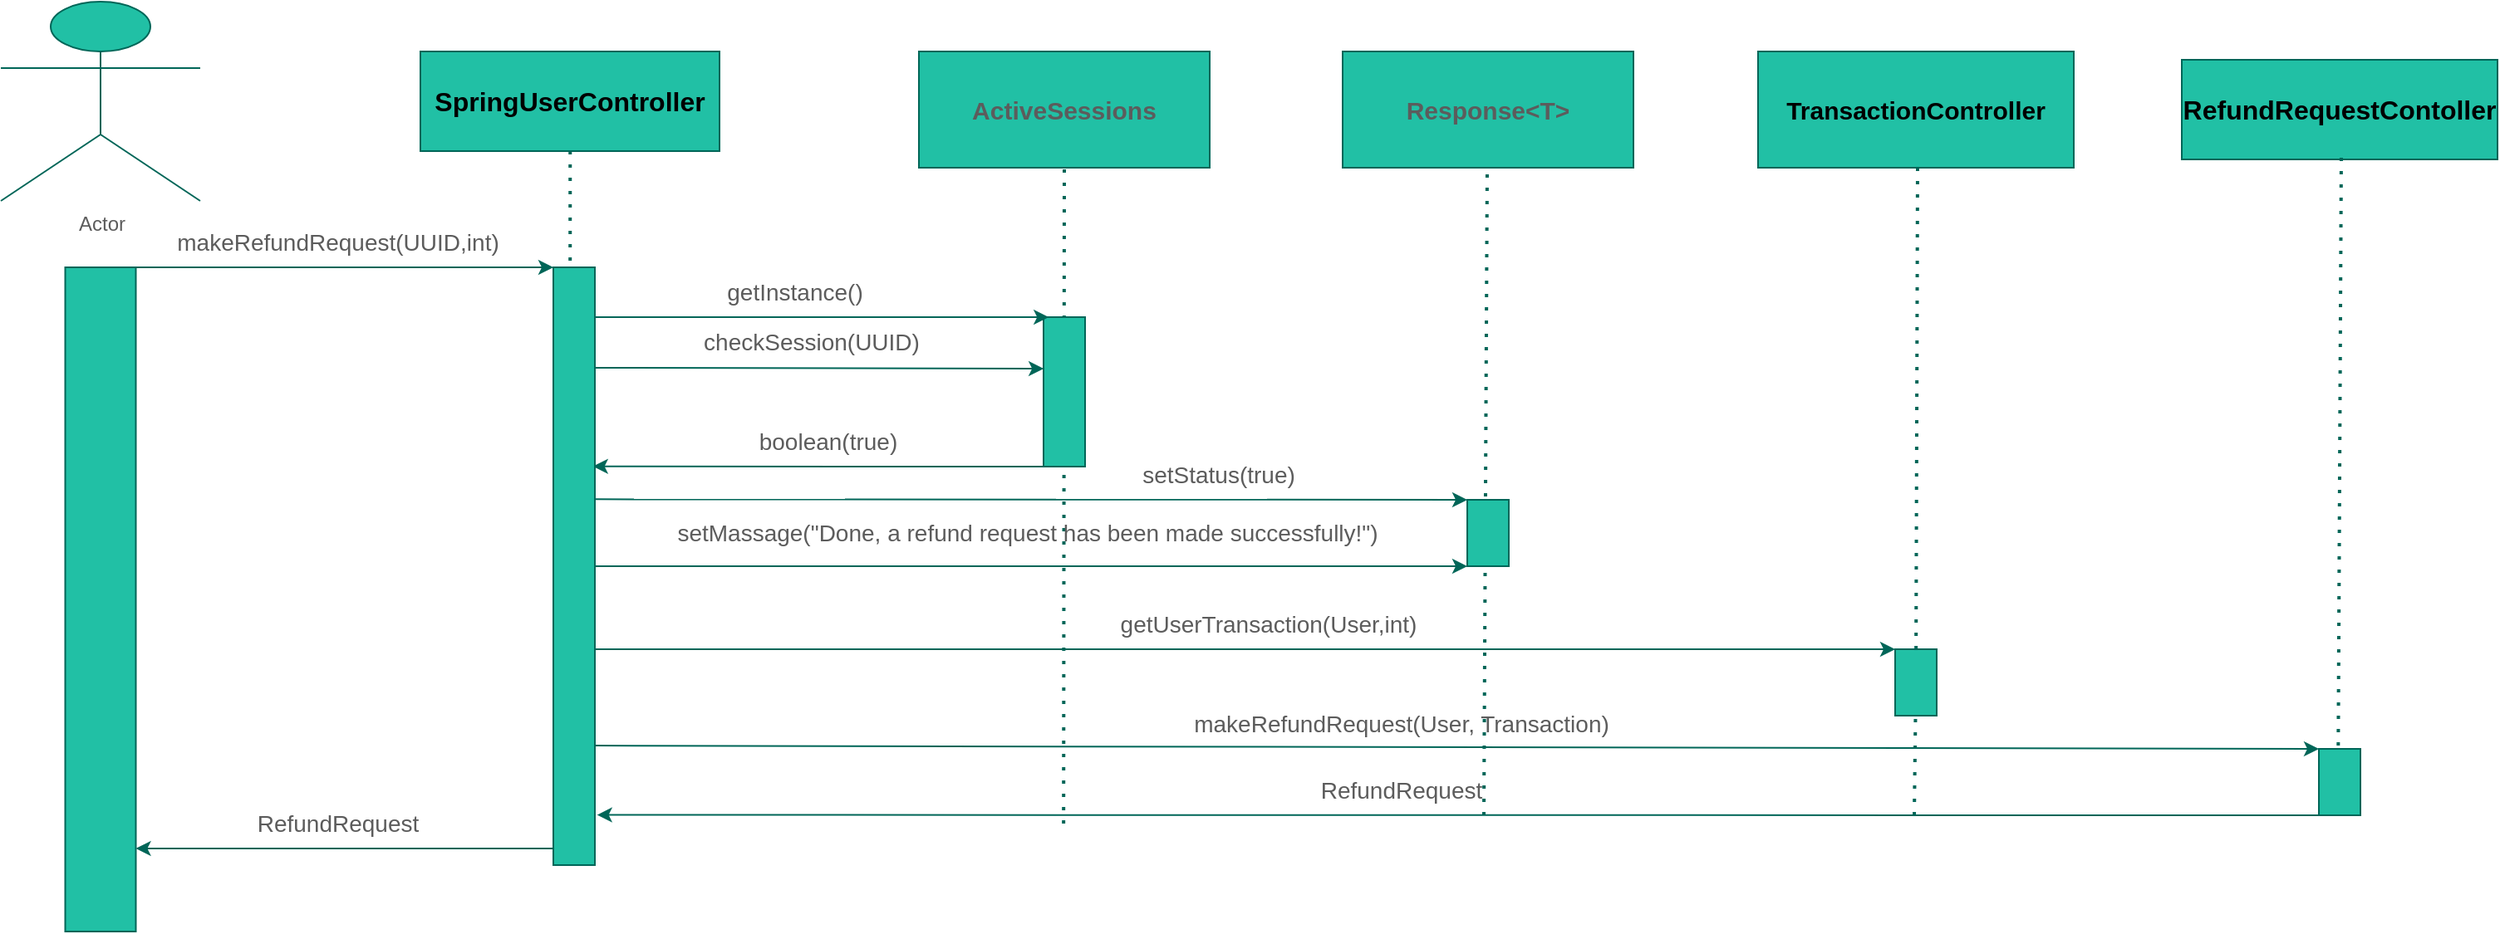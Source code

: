 <mxfile version="20.7.4" type="device"><diagram id="kgpKYQtTHZ0yAKxKKP6v" name="Page-1"><mxGraphModel dx="2232" dy="932" grid="1" gridSize="10" guides="1" tooltips="1" connect="1" arrows="1" fold="1" page="1" pageScale="1" pageWidth="850" pageHeight="1100" math="0" shadow="0"><root><mxCell id="0"/><mxCell id="1" parent="0"/><mxCell id="4p-GYLtokOeFTka1x5C3-1" value="Actor" style="shape=umlActor;verticalLabelPosition=bottom;verticalAlign=top;html=1;outlineConnect=0;fillColor=#21C0A5;strokeColor=#006658;fontColor=#5C5C5C;" vertex="1" parent="1"><mxGeometry x="27.5" y="650" width="120" height="120" as="geometry"/></mxCell><mxCell id="4p-GYLtokOeFTka1x5C3-2" value="&lt;b&gt;&lt;font color=&quot;#000000&quot; style=&quot;font-size: 15px;&quot;&gt;TransactionController&lt;/font&gt;&lt;/b&gt;" style="rounded=0;whiteSpace=wrap;html=1;fillColor=#21C0A5;strokeColor=#006658;fontColor=#5C5C5C;" vertex="1" parent="1"><mxGeometry x="1085" y="680" width="190" height="70" as="geometry"/></mxCell><mxCell id="4p-GYLtokOeFTka1x5C3-3" value="&lt;b&gt;&lt;font color=&quot;#000000&quot; style=&quot;font-size: 16px;&quot;&gt;RefundRequestContoller&lt;/font&gt;&lt;/b&gt;" style="rounded=0;whiteSpace=wrap;html=1;fillColor=#21C0A5;strokeColor=#006658;fontColor=#5C5C5C;" vertex="1" parent="1"><mxGeometry x="1340" y="685" width="190" height="60" as="geometry"/></mxCell><mxCell id="4p-GYLtokOeFTka1x5C3-4" value="&lt;font color=&quot;#000000&quot;&gt;&lt;span style=&quot;font-size: 16px;&quot;&gt;&lt;b&gt;SpringUserController&lt;/b&gt;&lt;/span&gt;&lt;/font&gt;" style="rounded=0;whiteSpace=wrap;html=1;fillColor=#21C0A5;strokeColor=#006658;fontColor=#5C5C5C;" vertex="1" parent="1"><mxGeometry x="280" y="680" width="180" height="60" as="geometry"/></mxCell><mxCell id="4p-GYLtokOeFTka1x5C3-5" value="" style="rounded=0;whiteSpace=wrap;html=1;labelBackgroundColor=none;fontSize=15;fillColor=#21C0A5;strokeColor=#006658;fontColor=#5C5C5C;" vertex="1" parent="1"><mxGeometry x="66.25" y="810" width="42.5" height="400" as="geometry"/></mxCell><mxCell id="4p-GYLtokOeFTka1x5C3-40" value="" style="endArrow=none;dashed=1;html=1;dashPattern=1 3;strokeWidth=2;rounded=0;fontSize=15;fontColor=#5C5C5C;strokeColor=#006658;entryX=0.5;entryY=1;entryDx=0;entryDy=0;" edge="1" parent="1" target="4p-GYLtokOeFTka1x5C3-41"><mxGeometry width="50" height="50" relative="1" as="geometry"><mxPoint x="667.08" y="1145.0" as="sourcePoint"/><mxPoint x="667.08" y="910" as="targetPoint"/></mxGeometry></mxCell><mxCell id="4p-GYLtokOeFTka1x5C3-41" value="&lt;span style=&quot;font-size: 15px;&quot;&gt;&lt;b&gt;ActiveSessions&lt;/b&gt;&lt;/span&gt;" style="rounded=0;whiteSpace=wrap;html=1;fillColor=#21C0A5;strokeColor=#006658;fontColor=#5C5C5C;" vertex="1" parent="1"><mxGeometry x="580" y="680" width="175" height="70" as="geometry"/></mxCell><mxCell id="4p-GYLtokOeFTka1x5C3-42" value="&lt;span style=&quot;font-size: 15px;&quot;&gt;&lt;b&gt;Response&amp;lt;T&amp;gt;&lt;/b&gt;&lt;/span&gt;" style="rounded=0;whiteSpace=wrap;html=1;fillColor=#21C0A5;strokeColor=#006658;fontColor=#5C5C5C;" vertex="1" parent="1"><mxGeometry x="835" y="680" width="175" height="70" as="geometry"/></mxCell><mxCell id="4p-GYLtokOeFTka1x5C3-43" value="" style="rounded=0;whiteSpace=wrap;html=1;fillColor=#21C0A5;strokeColor=#006658;fontColor=#5C5C5C;" vertex="1" parent="1"><mxGeometry x="655" y="840" width="25" height="90" as="geometry"/></mxCell><mxCell id="4p-GYLtokOeFTka1x5C3-44" value="" style="endArrow=none;dashed=1;html=1;dashPattern=1 3;strokeWidth=2;rounded=0;fontSize=15;fontColor=#5C5C5C;strokeColor=#006658;startArrow=none;" edge="1" parent="1"><mxGeometry width="50" height="50" relative="1" as="geometry"><mxPoint x="920" y="1140.0" as="sourcePoint"/><mxPoint x="922" y="750" as="targetPoint"/></mxGeometry></mxCell><mxCell id="4p-GYLtokOeFTka1x5C3-45" value="" style="rounded=0;whiteSpace=wrap;html=1;fillColor=#21C0A5;strokeColor=#006658;fontColor=#5C5C5C;" vertex="1" parent="1"><mxGeometry x="910" y="950" width="25" height="40" as="geometry"/></mxCell><mxCell id="4p-GYLtokOeFTka1x5C3-46" value="&lt;font style=&quot;font-size: 14px;&quot;&gt;setStatus(true)&lt;/font&gt;" style="text;html=1;align=center;verticalAlign=middle;resizable=0;points=[];autosize=1;strokeColor=none;fillColor=none;fontColor=#5C5C5C;" vertex="1" parent="1"><mxGeometry x="700" y="920" width="120" height="30" as="geometry"/></mxCell><mxCell id="4p-GYLtokOeFTka1x5C3-47" value="&lt;font style=&quot;font-size: 14px;&quot;&gt;setMassage(&quot;Done, a refund request has been made successfully!&quot;)&lt;/font&gt;" style="text;html=1;align=center;verticalAlign=middle;resizable=0;points=[];autosize=1;strokeColor=none;fillColor=none;fontColor=#5C5C5C;" vertex="1" parent="1"><mxGeometry x="420" y="955" width="450" height="30" as="geometry"/></mxCell><mxCell id="4p-GYLtokOeFTka1x5C3-49" value="" style="endArrow=classic;html=1;rounded=0;strokeColor=#006658;fontColor=#5C5C5C;" edge="1" parent="1"><mxGeometry width="50" height="50" relative="1" as="geometry"><mxPoint x="380" y="840" as="sourcePoint"/><mxPoint x="658.11" y="840" as="targetPoint"/></mxGeometry></mxCell><mxCell id="4p-GYLtokOeFTka1x5C3-50" value="" style="endArrow=classic;html=1;rounded=0;strokeColor=#006658;fontColor=#5C5C5C;entryX=0.003;entryY=0.345;entryDx=0;entryDy=0;entryPerimeter=0;exitX=0.99;exitY=0.168;exitDx=0;exitDy=0;exitPerimeter=0;" edge="1" parent="1" source="4p-GYLtokOeFTka1x5C3-58" target="4p-GYLtokOeFTka1x5C3-43"><mxGeometry width="50" height="50" relative="1" as="geometry"><mxPoint x="390" y="871" as="sourcePoint"/><mxPoint x="658.11" y="870" as="targetPoint"/></mxGeometry></mxCell><mxCell id="4p-GYLtokOeFTka1x5C3-51" value="" style="endArrow=classic;html=1;rounded=0;strokeColor=#006658;fontColor=#5C5C5C;entryX=0.954;entryY=0.333;entryDx=0;entryDy=0;entryPerimeter=0;" edge="1" parent="1" target="4p-GYLtokOeFTka1x5C3-58"><mxGeometry width="50" height="50" relative="1" as="geometry"><mxPoint x="660.6" y="930.0" as="sourcePoint"/><mxPoint x="440" y="930.22" as="targetPoint"/></mxGeometry></mxCell><mxCell id="4p-GYLtokOeFTka1x5C3-52" value="" style="endArrow=classic;html=1;rounded=0;strokeColor=#006658;fontColor=#5C5C5C;exitX=0.989;exitY=0.388;exitDx=0;exitDy=0;exitPerimeter=0;entryX=0.25;entryY=0;entryDx=0;entryDy=0;" edge="1" parent="1" source="4p-GYLtokOeFTka1x5C3-58"><mxGeometry width="50" height="50" relative="1" as="geometry"><mxPoint x="431.24" y="950.64" as="sourcePoint"/><mxPoint x="910" y="950.0" as="targetPoint"/></mxGeometry></mxCell><mxCell id="4p-GYLtokOeFTka1x5C3-53" value="" style="endArrow=classic;html=1;rounded=0;strokeColor=#006658;fontColor=#5C5C5C;exitX=1;exitY=0.5;exitDx=0;exitDy=0;entryX=0.25;entryY=0;entryDx=0;entryDy=0;" edge="1" parent="1" source="4p-GYLtokOeFTka1x5C3-58"><mxGeometry width="50" height="50" relative="1" as="geometry"><mxPoint x="436.24" y="990.64" as="sourcePoint"/><mxPoint x="910" y="990" as="targetPoint"/></mxGeometry></mxCell><mxCell id="4p-GYLtokOeFTka1x5C3-55" value="&lt;font style=&quot;font-size: 14px;&quot;&gt;getInstance()&lt;/font&gt;" style="text;html=1;align=center;verticalAlign=middle;resizable=0;points=[];autosize=1;strokeColor=none;fillColor=none;fontColor=#5C5C5C;" vertex="1" parent="1"><mxGeometry x="450" y="810" width="110" height="30" as="geometry"/></mxCell><mxCell id="4p-GYLtokOeFTka1x5C3-56" value="&lt;font style=&quot;font-size: 14px;&quot;&gt;checkSession(UUID)&lt;/font&gt;" style="text;html=1;align=center;verticalAlign=middle;resizable=0;points=[];autosize=1;strokeColor=none;fillColor=none;fontColor=#5C5C5C;" vertex="1" parent="1"><mxGeometry x="440" y="840" width="150" height="30" as="geometry"/></mxCell><mxCell id="4p-GYLtokOeFTka1x5C3-57" value="" style="endArrow=none;dashed=1;html=1;dashPattern=1 3;strokeWidth=2;rounded=0;fontSize=15;fontColor=#5C5C5C;strokeColor=#006658;entryX=0.5;entryY=1;entryDx=0;entryDy=0;" edge="1" parent="1"><mxGeometry width="50" height="50" relative="1" as="geometry"><mxPoint x="370" y="1150" as="sourcePoint"/><mxPoint x="370.13" y="740" as="targetPoint"/></mxGeometry></mxCell><mxCell id="4p-GYLtokOeFTka1x5C3-58" value="" style="rounded=0;whiteSpace=wrap;html=1;fillColor=#21C0A5;strokeColor=#006658;fontColor=#5C5C5C;" vertex="1" parent="1"><mxGeometry x="360" y="810" width="25" height="360" as="geometry"/></mxCell><mxCell id="4p-GYLtokOeFTka1x5C3-59" value="" style="endArrow=classic;html=1;rounded=0;strokeColor=#006658;fontColor=#5C5C5C;exitX=1.083;exitY=0.056;exitDx=0;exitDy=0;exitPerimeter=0;" edge="1" parent="1"><mxGeometry width="50" height="50" relative="1" as="geometry"><mxPoint x="108.75" y="810.0" as="sourcePoint"/><mxPoint x="360" y="810" as="targetPoint"/></mxGeometry></mxCell><mxCell id="4p-GYLtokOeFTka1x5C3-60" value="&lt;font style=&quot;font-size: 14px;&quot;&gt;makeRefundRequest(UUID,int)&lt;/font&gt;" style="text;html=1;align=center;verticalAlign=middle;resizable=0;points=[];autosize=1;strokeColor=none;fillColor=none;fontColor=#5C5C5C;" vertex="1" parent="1"><mxGeometry x="120" y="780" width="220" height="30" as="geometry"/></mxCell><mxCell id="4p-GYLtokOeFTka1x5C3-61" value="&lt;font style=&quot;font-size: 14px;&quot;&gt;boolean(true)&lt;/font&gt;" style="text;html=1;align=center;verticalAlign=middle;resizable=0;points=[];autosize=1;strokeColor=none;fillColor=none;fontColor=#5C5C5C;" vertex="1" parent="1"><mxGeometry x="470" y="900" width="110" height="30" as="geometry"/></mxCell><mxCell id="4p-GYLtokOeFTka1x5C3-62" value="" style="endArrow=none;dashed=1;html=1;dashPattern=1 3;strokeWidth=2;rounded=0;fontSize=15;fontColor=#5C5C5C;strokeColor=#006658;startArrow=none;" edge="1" parent="1" source="4p-GYLtokOeFTka1x5C3-67"><mxGeometry width="50" height="50" relative="1" as="geometry"><mxPoint x="1179" y="1140.0" as="sourcePoint"/><mxPoint x="1181" y="750" as="targetPoint"/></mxGeometry></mxCell><mxCell id="4p-GYLtokOeFTka1x5C3-63" value="" style="endArrow=none;dashed=1;html=1;dashPattern=1 3;strokeWidth=2;rounded=0;fontSize=15;fontColor=#5C5C5C;strokeColor=#006658;startArrow=none;" edge="1" parent="1"><mxGeometry width="50" height="50" relative="1" as="geometry"><mxPoint x="1434" y="1130.0" as="sourcePoint"/><mxPoint x="1436" y="740" as="targetPoint"/></mxGeometry></mxCell><mxCell id="4p-GYLtokOeFTka1x5C3-65" value="" style="endArrow=classic;html=1;rounded=0;strokeColor=#006658;fontColor=#5C5C5C;exitX=0.989;exitY=0.639;exitDx=0;exitDy=0;exitPerimeter=0;entryX=0;entryY=0;entryDx=0;entryDy=0;" edge="1" parent="1" source="4p-GYLtokOeFTka1x5C3-58" target="4p-GYLtokOeFTka1x5C3-67"><mxGeometry width="50" height="50" relative="1" as="geometry"><mxPoint x="387.5" y="1041.84" as="sourcePoint"/><mxPoint x="1180" y="1040" as="targetPoint"/></mxGeometry></mxCell><mxCell id="4p-GYLtokOeFTka1x5C3-66" value="&lt;font style=&quot;font-size: 14px;&quot;&gt;getUserTransaction(User,int)&lt;/font&gt;" style="text;html=1;align=center;verticalAlign=middle;resizable=0;points=[];autosize=1;strokeColor=none;fillColor=none;fontColor=#5C5C5C;" vertex="1" parent="1"><mxGeometry x="690" y="1010" width="200" height="30" as="geometry"/></mxCell><mxCell id="4p-GYLtokOeFTka1x5C3-67" value="" style="rounded=0;whiteSpace=wrap;html=1;fillColor=#21C0A5;strokeColor=#006658;fontColor=#5C5C5C;" vertex="1" parent="1"><mxGeometry x="1167.5" y="1040" width="25" height="40" as="geometry"/></mxCell><mxCell id="4p-GYLtokOeFTka1x5C3-69" value="" style="endArrow=none;dashed=1;html=1;dashPattern=1 3;strokeWidth=2;rounded=0;fontSize=15;fontColor=#5C5C5C;strokeColor=#006658;startArrow=none;" edge="1" parent="1" target="4p-GYLtokOeFTka1x5C3-67"><mxGeometry width="50" height="50" relative="1" as="geometry"><mxPoint x="1179.0" y="1140.0" as="sourcePoint"/><mxPoint x="1181.0" y="750" as="targetPoint"/></mxGeometry></mxCell><mxCell id="4p-GYLtokOeFTka1x5C3-71" value="" style="endArrow=classic;html=1;rounded=0;strokeColor=#006658;fontColor=#5C5C5C;exitX=0.989;exitY=0.639;exitDx=0;exitDy=0;exitPerimeter=0;entryX=0;entryY=0;entryDx=0;entryDy=0;" edge="1" parent="1" target="4p-GYLtokOeFTka1x5C3-72"><mxGeometry width="50" height="50" relative="1" as="geometry"><mxPoint x="384.725" y="1098.04" as="sourcePoint"/><mxPoint x="1410" y="1100" as="targetPoint"/></mxGeometry></mxCell><mxCell id="4p-GYLtokOeFTka1x5C3-72" value="" style="rounded=0;whiteSpace=wrap;html=1;fillColor=#21C0A5;strokeColor=#006658;fontColor=#5C5C5C;" vertex="1" parent="1"><mxGeometry x="1422.5" y="1100" width="25" height="40" as="geometry"/></mxCell><mxCell id="4p-GYLtokOeFTka1x5C3-74" value="&lt;font style=&quot;font-size: 14px;&quot;&gt;makeRefundRequest(User, Transaction)&lt;/font&gt;" style="text;html=1;align=center;verticalAlign=middle;resizable=0;points=[];autosize=1;strokeColor=none;fillColor=none;fontColor=#5C5C5C;" vertex="1" parent="1"><mxGeometry x="735" y="1070" width="270" height="30" as="geometry"/></mxCell><mxCell id="4p-GYLtokOeFTka1x5C3-75" value="" style="endArrow=classic;html=1;rounded=0;strokeColor=#006658;fontColor=#5C5C5C;exitX=0.25;exitY=1;exitDx=0;exitDy=0;entryX=1.053;entryY=0.916;entryDx=0;entryDy=0;entryPerimeter=0;" edge="1" parent="1" source="4p-GYLtokOeFTka1x5C3-72" target="4p-GYLtokOeFTka1x5C3-58"><mxGeometry width="50" height="50" relative="1" as="geometry"><mxPoint x="490.005" y="1180" as="sourcePoint"/><mxPoint x="390" y="1140" as="targetPoint"/></mxGeometry></mxCell><mxCell id="4p-GYLtokOeFTka1x5C3-76" value="&lt;font style=&quot;font-size: 14px;&quot;&gt;RefundRequest&lt;/font&gt;" style="text;html=1;align=center;verticalAlign=middle;resizable=0;points=[];autosize=1;strokeColor=none;fillColor=none;fontColor=#5C5C5C;" vertex="1" parent="1"><mxGeometry x="810" y="1110" width="120" height="30" as="geometry"/></mxCell><mxCell id="4p-GYLtokOeFTka1x5C3-77" value="" style="endArrow=classic;html=1;rounded=0;strokeColor=#006658;fontColor=#5C5C5C;entryX=0.954;entryY=0.333;entryDx=0;entryDy=0;entryPerimeter=0;" edge="1" parent="1"><mxGeometry width="50" height="50" relative="1" as="geometry"><mxPoint x="360" y="1160" as="sourcePoint"/><mxPoint x="108.75" y="1160" as="targetPoint"/></mxGeometry></mxCell><mxCell id="4p-GYLtokOeFTka1x5C3-78" value="&lt;font style=&quot;font-size: 14px;&quot;&gt;RefundRequest&lt;/font&gt;" style="text;html=1;align=center;verticalAlign=middle;resizable=0;points=[];autosize=1;strokeColor=none;fillColor=none;fontColor=#5C5C5C;" vertex="1" parent="1"><mxGeometry x="170" y="1130" width="120" height="30" as="geometry"/></mxCell></root></mxGraphModel></diagram></mxfile>